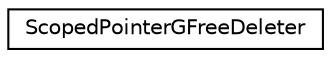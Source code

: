 digraph "类继承关系图"
{
  edge [fontname="Helvetica",fontsize="10",labelfontname="Helvetica",labelfontsize="10"];
  node [fontname="Helvetica",fontsize="10",shape=record];
  rankdir="LR";
  Node0 [label="ScopedPointerGFreeDeleter",height=0.2,width=0.4,color="black", fillcolor="white", style="filled",URL="$struct_scoped_pointer_g_free_deleter.html"];
}
